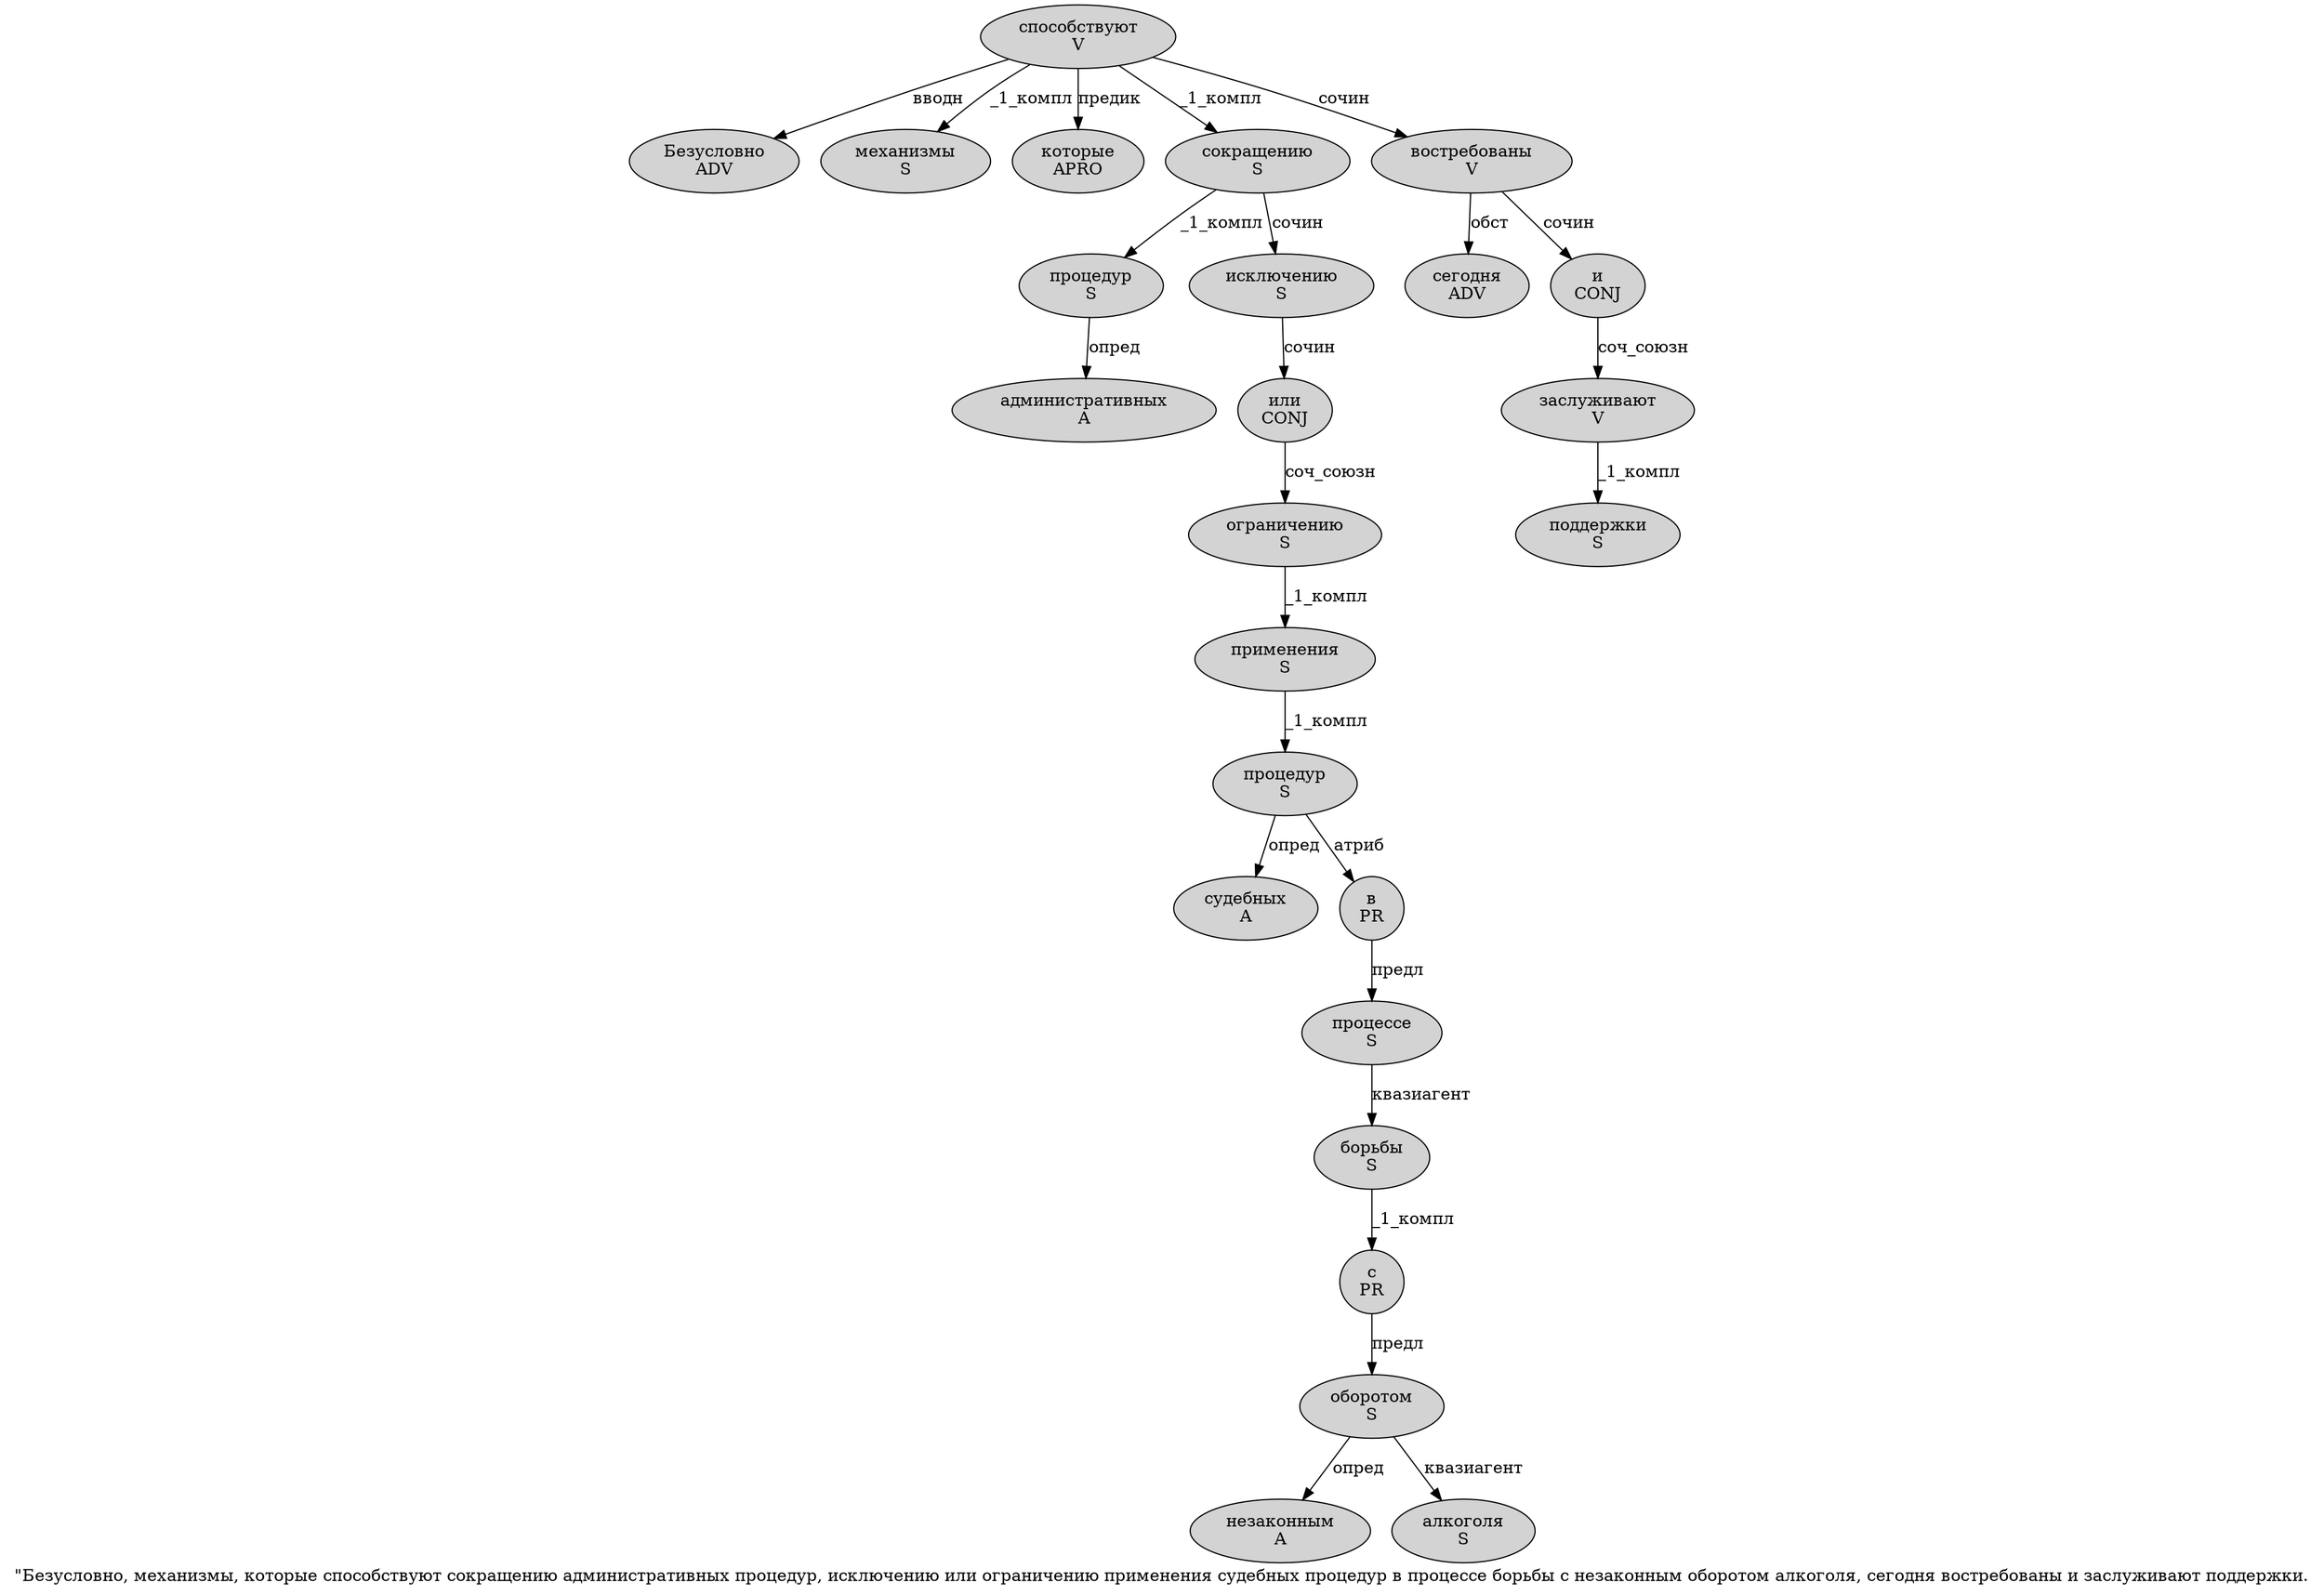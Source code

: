 digraph SENTENCE_592 {
	graph [label="\"Безусловно, механизмы, которые способствуют сокращению административных процедур, исключению или ограничению применения судебных процедур в процессе борьбы с незаконным оборотом алкоголя, сегодня востребованы и заслуживают поддержки."]
	node [style=filled]
		1 [label="Безусловно
ADV" color="" fillcolor=lightgray penwidth=1 shape=ellipse]
		3 [label="механизмы
S" color="" fillcolor=lightgray penwidth=1 shape=ellipse]
		5 [label="которые
APRO" color="" fillcolor=lightgray penwidth=1 shape=ellipse]
		6 [label="способствуют
V" color="" fillcolor=lightgray penwidth=1 shape=ellipse]
		7 [label="сокращению
S" color="" fillcolor=lightgray penwidth=1 shape=ellipse]
		8 [label="административных
A" color="" fillcolor=lightgray penwidth=1 shape=ellipse]
		9 [label="процедур
S" color="" fillcolor=lightgray penwidth=1 shape=ellipse]
		11 [label="исключению
S" color="" fillcolor=lightgray penwidth=1 shape=ellipse]
		12 [label="или
CONJ" color="" fillcolor=lightgray penwidth=1 shape=ellipse]
		13 [label="ограничению
S" color="" fillcolor=lightgray penwidth=1 shape=ellipse]
		14 [label="применения
S" color="" fillcolor=lightgray penwidth=1 shape=ellipse]
		15 [label="судебных
A" color="" fillcolor=lightgray penwidth=1 shape=ellipse]
		16 [label="процедур
S" color="" fillcolor=lightgray penwidth=1 shape=ellipse]
		17 [label="в
PR" color="" fillcolor=lightgray penwidth=1 shape=ellipse]
		18 [label="процессе
S" color="" fillcolor=lightgray penwidth=1 shape=ellipse]
		19 [label="борьбы
S" color="" fillcolor=lightgray penwidth=1 shape=ellipse]
		20 [label="с
PR" color="" fillcolor=lightgray penwidth=1 shape=ellipse]
		21 [label="незаконным
A" color="" fillcolor=lightgray penwidth=1 shape=ellipse]
		22 [label="оборотом
S" color="" fillcolor=lightgray penwidth=1 shape=ellipse]
		23 [label="алкоголя
S" color="" fillcolor=lightgray penwidth=1 shape=ellipse]
		25 [label="сегодня
ADV" color="" fillcolor=lightgray penwidth=1 shape=ellipse]
		26 [label="востребованы
V" color="" fillcolor=lightgray penwidth=1 shape=ellipse]
		27 [label="и
CONJ" color="" fillcolor=lightgray penwidth=1 shape=ellipse]
		28 [label="заслуживают
V" color="" fillcolor=lightgray penwidth=1 shape=ellipse]
		29 [label="поддержки
S" color="" fillcolor=lightgray penwidth=1 shape=ellipse]
			27 -> 28 [label="соч_союзн"]
			11 -> 12 [label="сочин"]
			7 -> 9 [label="_1_компл"]
			7 -> 11 [label="сочин"]
			12 -> 13 [label="соч_союзн"]
			14 -> 16 [label="_1_компл"]
			19 -> 20 [label="_1_компл"]
			9 -> 8 [label="опред"]
			13 -> 14 [label="_1_компл"]
			18 -> 19 [label="квазиагент"]
			26 -> 25 [label="обст"]
			26 -> 27 [label="сочин"]
			28 -> 29 [label="_1_компл"]
			22 -> 21 [label="опред"]
			22 -> 23 [label="квазиагент"]
			6 -> 1 [label="вводн"]
			6 -> 3 [label="_1_компл"]
			6 -> 5 [label="предик"]
			6 -> 7 [label="_1_компл"]
			6 -> 26 [label="сочин"]
			16 -> 15 [label="опред"]
			16 -> 17 [label="атриб"]
			20 -> 22 [label="предл"]
			17 -> 18 [label="предл"]
}